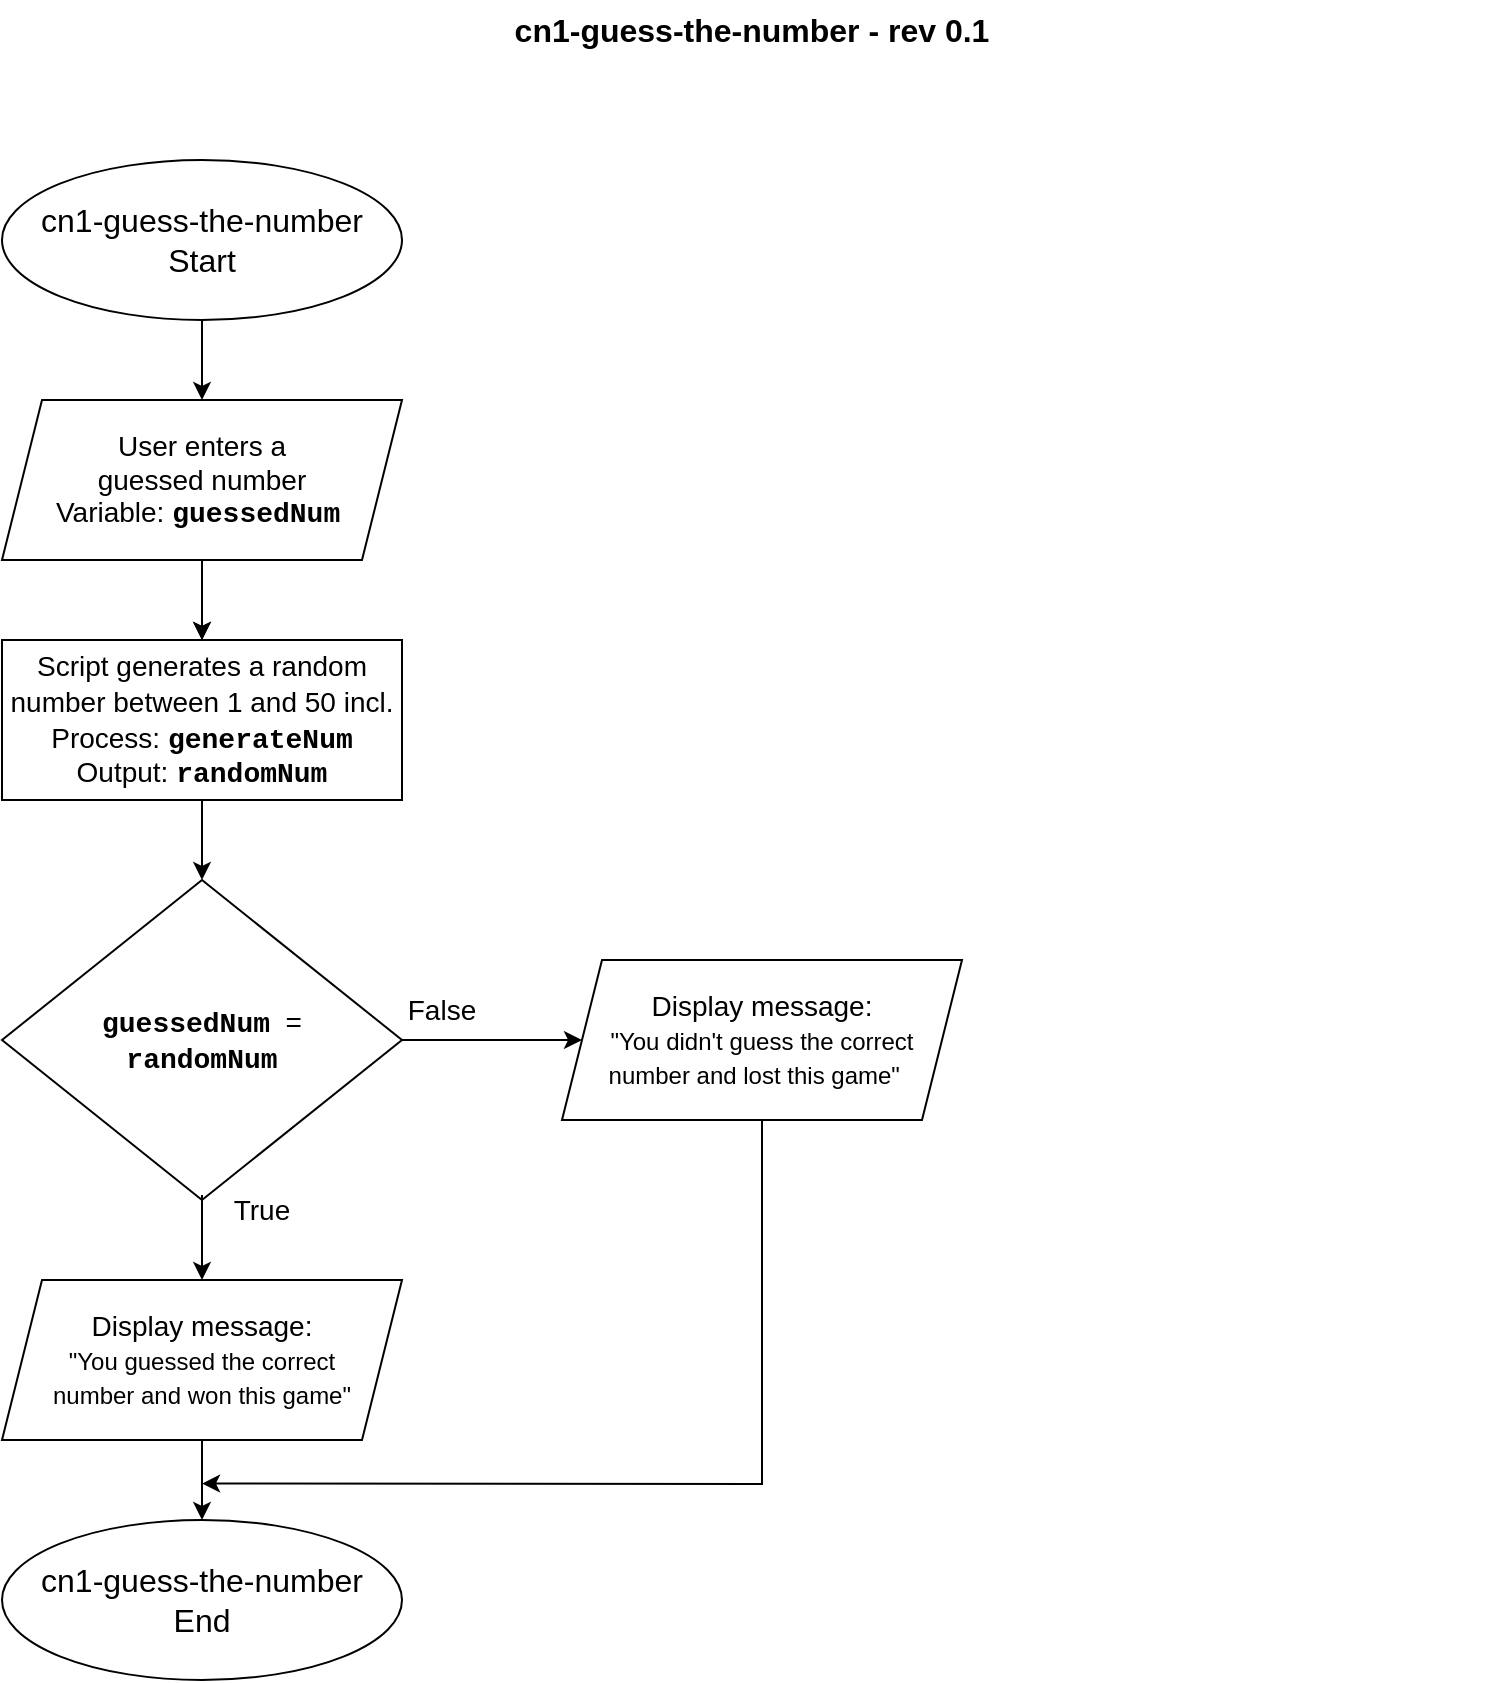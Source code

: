<mxfile version="16.4.8" type="device"><diagram id="HUQsYmPbadsxyNkzeiHy" name="Page-1"><mxGraphModel dx="641" dy="578" grid="1" gridSize="10" guides="1" tooltips="1" connect="1" arrows="1" fold="1" page="1" pageScale="1" pageWidth="827" pageHeight="1169" math="0" shadow="0"><root><mxCell id="0"/><mxCell id="1" parent="0"/><mxCell id="coXareXUSAh4yq55qkpe-1" value="&lt;h2 id=&quot;blob-path&quot; class=&quot;breadcrumb flex-auto flex-self-center min-width-0 text-normal mx-2 width-full width-md-auto flex-order-1 flex-md-order-none mt-3 mt-md-0&quot; style=&quot;box-sizing: border-box ; margin: 0px 8px ; font-size: 16px ; background-color: rgb(255 , 255 , 255) ; width: auto ; min-width: 0px&quot;&gt;&lt;span class=&quot;final-path&quot; style=&quot;box-sizing: border-box ; font-weight: normal&quot;&gt;cn1-guess-the-number&lt;/span&gt;&lt;/h2&gt;&lt;div&gt;&lt;span class=&quot;final-path&quot; style=&quot;box-sizing: border-box&quot;&gt;&lt;font style=&quot;font-size: 16px&quot;&gt;Start&lt;/font&gt;&lt;/span&gt;&lt;/div&gt;" style="ellipse;whiteSpace=wrap;html=1;" vertex="1" parent="1"><mxGeometry x="40" y="120" width="200" height="80" as="geometry"/></mxCell><mxCell id="coXareXUSAh4yq55qkpe-2" value="&lt;h2 id=&quot;blob-path&quot; class=&quot;breadcrumb flex-auto flex-self-center min-width-0 text-normal mx-2 width-full width-md-auto flex-order-1 flex-md-order-none mt-3 mt-md-0&quot; style=&quot;box-sizing: border-box ; margin-bottom: 0px ; font-size: 16px ; font-family: , &amp;#34;blinkmacsystemfont&amp;#34; , &amp;#34;segoe ui&amp;#34; , &amp;#34;helvetica&amp;#34; , &amp;#34;arial&amp;#34; , sans-serif , &amp;#34;apple color emoji&amp;#34; , &amp;#34;segoe ui emoji&amp;#34; ; background-color: rgb(255 , 255 , 255) ; margin-top: 0px ; font-weight: 400 ; width: auto ; min-width: 0px ; margin-right: 8px ; margin-left: 8px&quot;&gt;&lt;span class=&quot;final-path&quot; style=&quot;box-sizing: border-box ; font-weight: 600&quot;&gt;cn1-guess-the-number - rev 0.1&lt;/span&gt;&lt;/h2&gt;" style="text;html=1;strokeColor=none;fillColor=none;align=center;verticalAlign=middle;whiteSpace=wrap;rounded=0;" vertex="1" parent="1"><mxGeometry x="40" y="40" width="750" height="30" as="geometry"/></mxCell><mxCell id="coXareXUSAh4yq55qkpe-16" value="" style="edgeStyle=orthogonalEdgeStyle;rounded=0;orthogonalLoop=1;jettySize=auto;html=1;fontFamily=Helvetica;fontSize=12;" edge="1" parent="1" source="coXareXUSAh4yq55qkpe-4" target="coXareXUSAh4yq55qkpe-6"><mxGeometry relative="1" as="geometry"/></mxCell><mxCell id="coXareXUSAh4yq55qkpe-4" value="&lt;font style=&quot;font-size: 14px&quot;&gt;User enters a &lt;br&gt;guessed number&lt;br&gt;Variable:&amp;nbsp;&lt;font face=&quot;Courier New&quot;&gt;&lt;b&gt;guessedNum&lt;/b&gt;&lt;/font&gt;&amp;nbsp;&lt;/font&gt;" style="shape=parallelogram;perimeter=parallelogramPerimeter;whiteSpace=wrap;html=1;fixedSize=1;" vertex="1" parent="1"><mxGeometry x="40" y="240" width="200" height="80" as="geometry"/></mxCell><mxCell id="coXareXUSAh4yq55qkpe-6" value="&lt;font face=&quot;Helvetica&quot;&gt;Script generates a random number between 1 and 50 incl.&lt;br&gt;Process:&amp;nbsp;&lt;/font&gt;&lt;b&gt;generateNum&lt;/b&gt;&lt;br&gt;&lt;font face=&quot;Helvetica&quot;&gt;Output: &lt;/font&gt;&lt;b&gt;randomNum&lt;/b&gt;" style="rounded=0;whiteSpace=wrap;html=1;fontFamily=Courier New;fontSize=14;" vertex="1" parent="1"><mxGeometry x="40" y="360" width="200" height="80" as="geometry"/></mxCell><mxCell id="coXareXUSAh4yq55qkpe-7" value="&lt;font face=&quot;Courier New&quot;&gt;&lt;b&gt;guessedNum&lt;/b&gt;&lt;/font&gt;&lt;span&gt;&amp;nbsp; =&lt;br&gt;&lt;/span&gt;&lt;b style=&quot;font-family: &amp;#34;courier new&amp;#34;&quot;&gt;randomNum&lt;/b&gt;&lt;span&gt;&lt;br&gt;&lt;/span&gt;" style="rhombus;whiteSpace=wrap;html=1;fontFamily=Helvetica;fontSize=14;" vertex="1" parent="1"><mxGeometry x="40" y="480" width="200" height="160" as="geometry"/></mxCell><mxCell id="coXareXUSAh4yq55qkpe-8" value="True" style="text;html=1;strokeColor=none;fillColor=none;align=center;verticalAlign=middle;whiteSpace=wrap;rounded=0;fontFamily=Helvetica;fontSize=14;" vertex="1" parent="1"><mxGeometry x="140" y="630" width="60" height="30" as="geometry"/></mxCell><mxCell id="coXareXUSAh4yq55qkpe-9" value="Display message:&lt;br&gt;&lt;font style=&quot;font-size: 12px&quot;&gt;&quot;You guessed the correct&lt;br&gt;number and won this game&quot;&lt;/font&gt;" style="shape=parallelogram;perimeter=parallelogramPerimeter;whiteSpace=wrap;html=1;fixedSize=1;fontFamily=Helvetica;fontSize=14;" vertex="1" parent="1"><mxGeometry x="40" y="680" width="200" height="80" as="geometry"/></mxCell><mxCell id="coXareXUSAh4yq55qkpe-10" value="&lt;h2 id=&quot;blob-path&quot; class=&quot;breadcrumb flex-auto flex-self-center min-width-0 text-normal mx-2 width-full width-md-auto flex-order-1 flex-md-order-none mt-3 mt-md-0&quot; style=&quot;box-sizing: border-box ; margin: 0px 8px ; font-size: 16px ; background-color: rgb(255 , 255 , 255) ; width: auto ; min-width: 0px&quot;&gt;&lt;span class=&quot;final-path&quot; style=&quot;box-sizing: border-box ; font-weight: normal&quot;&gt;cn1-guess-the-number&lt;/span&gt;&lt;/h2&gt;&lt;div&gt;&lt;span class=&quot;final-path&quot; style=&quot;box-sizing: border-box&quot;&gt;&lt;font style=&quot;font-size: 16px&quot;&gt;End&lt;/font&gt;&lt;/span&gt;&lt;/div&gt;" style="ellipse;whiteSpace=wrap;html=1;" vertex="1" parent="1"><mxGeometry x="40" y="800" width="200" height="80" as="geometry"/></mxCell><mxCell id="coXareXUSAh4yq55qkpe-11" value="False" style="text;html=1;strokeColor=none;fillColor=none;align=center;verticalAlign=middle;whiteSpace=wrap;rounded=0;fontFamily=Helvetica;fontSize=14;" vertex="1" parent="1"><mxGeometry x="230" y="530" width="60" height="30" as="geometry"/></mxCell><mxCell id="coXareXUSAh4yq55qkpe-12" value="Display message:&lt;br&gt;&lt;font style=&quot;font-size: 12px&quot;&gt;&quot;You didn't guess the correct&lt;br&gt;number and lost this game&quot;&lt;/font&gt;&amp;nbsp;&amp;nbsp;" style="shape=parallelogram;perimeter=parallelogramPerimeter;whiteSpace=wrap;html=1;fixedSize=1;fontFamily=Helvetica;fontSize=14;" vertex="1" parent="1"><mxGeometry x="320" y="520" width="200" height="80" as="geometry"/></mxCell><mxCell id="coXareXUSAh4yq55qkpe-13" value="" style="endArrow=classic;html=1;rounded=0;fontFamily=Helvetica;fontSize=12;exitX=0.5;exitY=1;exitDx=0;exitDy=0;entryX=0.5;entryY=0;entryDx=0;entryDy=0;" edge="1" parent="1" source="coXareXUSAh4yq55qkpe-9" target="coXareXUSAh4yq55qkpe-10"><mxGeometry width="50" height="50" relative="1" as="geometry"><mxPoint x="300" y="760" as="sourcePoint"/><mxPoint x="350" y="710" as="targetPoint"/></mxGeometry></mxCell><mxCell id="coXareXUSAh4yq55qkpe-14" value="" style="endArrow=classic;html=1;rounded=0;fontFamily=Helvetica;fontSize=12;exitX=0.5;exitY=1;exitDx=0;exitDy=0;" edge="1" parent="1" source="coXareXUSAh4yq55qkpe-1" target="coXareXUSAh4yq55qkpe-4"><mxGeometry width="50" height="50" relative="1" as="geometry"><mxPoint x="300" y="360" as="sourcePoint"/><mxPoint x="350" y="310" as="targetPoint"/></mxGeometry></mxCell><mxCell id="coXareXUSAh4yq55qkpe-15" value="" style="endArrow=classic;html=1;rounded=0;fontFamily=Helvetica;fontSize=12;entryX=0.5;entryY=0;entryDx=0;entryDy=0;" edge="1" parent="1" target="coXareXUSAh4yq55qkpe-6"><mxGeometry width="50" height="50" relative="1" as="geometry"><mxPoint x="140" y="330" as="sourcePoint"/><mxPoint x="150" y="250" as="targetPoint"/></mxGeometry></mxCell><mxCell id="coXareXUSAh4yq55qkpe-17" value="" style="endArrow=classic;html=1;rounded=0;fontFamily=Helvetica;fontSize=12;entryX=0.5;entryY=0;entryDx=0;entryDy=0;" edge="1" parent="1" target="coXareXUSAh4yq55qkpe-7"><mxGeometry width="50" height="50" relative="1" as="geometry"><mxPoint x="140" y="440" as="sourcePoint"/><mxPoint x="160" y="260" as="targetPoint"/></mxGeometry></mxCell><mxCell id="coXareXUSAh4yq55qkpe-18" value="" style="endArrow=classic;html=1;rounded=0;fontFamily=Helvetica;fontSize=12;exitX=0;exitY=0.25;exitDx=0;exitDy=0;entryX=0.5;entryY=0;entryDx=0;entryDy=0;" edge="1" parent="1" source="coXareXUSAh4yq55qkpe-8" target="coXareXUSAh4yq55qkpe-9"><mxGeometry width="50" height="50" relative="1" as="geometry"><mxPoint x="170" y="230" as="sourcePoint"/><mxPoint x="170" y="270" as="targetPoint"/></mxGeometry></mxCell><mxCell id="coXareXUSAh4yq55qkpe-19" value="" style="endArrow=classic;html=1;rounded=0;fontFamily=Helvetica;fontSize=12;exitX=1;exitY=0.5;exitDx=0;exitDy=0;entryX=0;entryY=0.5;entryDx=0;entryDy=0;" edge="1" parent="1" source="coXareXUSAh4yq55qkpe-7" target="coXareXUSAh4yq55qkpe-12"><mxGeometry width="50" height="50" relative="1" as="geometry"><mxPoint x="260" y="620" as="sourcePoint"/><mxPoint x="290" y="610" as="targetPoint"/></mxGeometry></mxCell><mxCell id="coXareXUSAh4yq55qkpe-20" value="" style="endArrow=classic;html=1;rounded=0;fontFamily=Helvetica;fontSize=12;exitX=0.5;exitY=1;exitDx=0;exitDy=0;" edge="1" parent="1" source="coXareXUSAh4yq55qkpe-12"><mxGeometry width="50" height="50" relative="1" as="geometry"><mxPoint x="255" y="570" as="sourcePoint"/><mxPoint x="140" y="781.778" as="targetPoint"/><Array as="points"><mxPoint x="420" y="782"/></Array></mxGeometry></mxCell></root></mxGraphModel></diagram></mxfile>